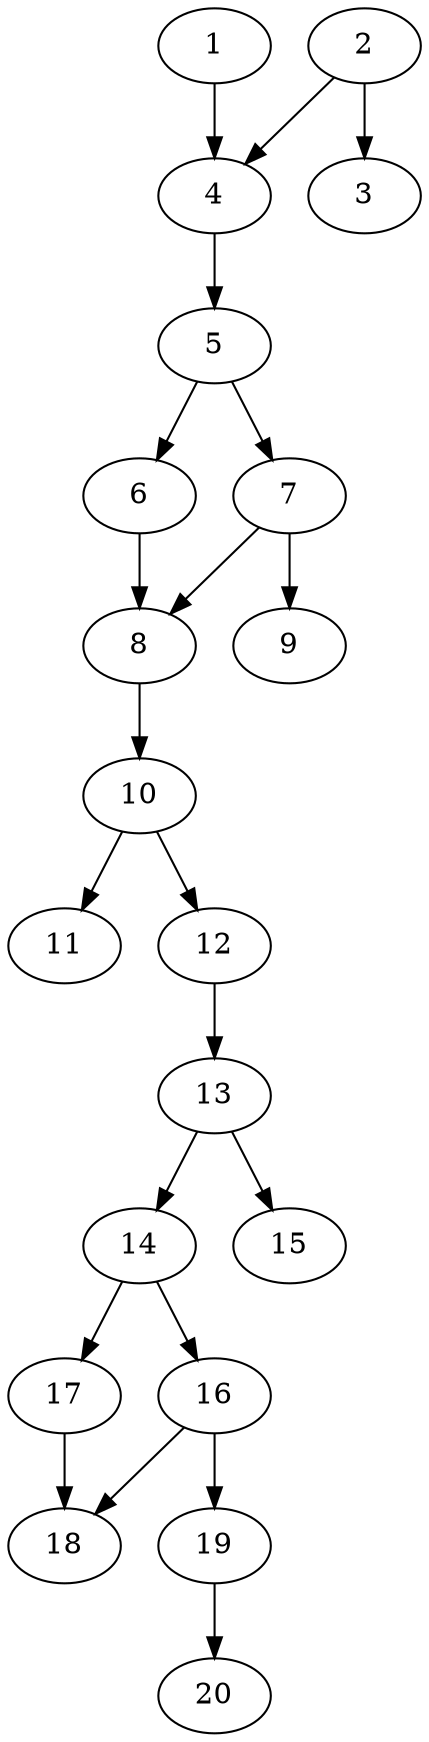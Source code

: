 // DAG automatically generated by daggen at Thu Oct  3 13:58:43 2019
// ./daggen --dot -n 20 --ccr 0.4 --fat 0.3 --regular 0.7 --density 0.6 --mindata 5242880 --maxdata 52428800 
digraph G {
  1 [size="78356480", alpha="0.14", expect_size="31342592"] 
  1 -> 4 [size ="31342592"]
  2 [size="124190720", alpha="0.19", expect_size="49676288"] 
  2 -> 3 [size ="49676288"]
  2 -> 4 [size ="49676288"]
  3 [size="51947520", alpha="0.08", expect_size="20779008"] 
  4 [size="89935360", alpha="0.17", expect_size="35974144"] 
  4 -> 5 [size ="35974144"]
  5 [size="41121280", alpha="0.00", expect_size="16448512"] 
  5 -> 6 [size ="16448512"]
  5 -> 7 [size ="16448512"]
  6 [size="29107200", alpha="0.02", expect_size="11642880"] 
  6 -> 8 [size ="11642880"]
  7 [size="51156480", alpha="0.18", expect_size="20462592"] 
  7 -> 8 [size ="20462592"]
  7 -> 9 [size ="20462592"]
  8 [size="89543680", alpha="0.13", expect_size="35817472"] 
  8 -> 10 [size ="35817472"]
  9 [size="103406080", alpha="0.15", expect_size="41362432"] 
  10 [size="47247360", alpha="0.06", expect_size="18898944"] 
  10 -> 11 [size ="18898944"]
  10 -> 12 [size ="18898944"]
  11 [size="79472640", alpha="0.12", expect_size="31789056"] 
  12 [size="42726400", alpha="0.18", expect_size="17090560"] 
  12 -> 13 [size ="17090560"]
  13 [size="36328960", alpha="0.01", expect_size="14531584"] 
  13 -> 14 [size ="14531584"]
  13 -> 15 [size ="14531584"]
  14 [size="83182080", alpha="0.18", expect_size="33272832"] 
  14 -> 16 [size ="33272832"]
  14 -> 17 [size ="33272832"]
  15 [size="67540480", alpha="0.11", expect_size="27016192"] 
  16 [size="68928000", alpha="0.06", expect_size="27571200"] 
  16 -> 18 [size ="27571200"]
  16 -> 19 [size ="27571200"]
  17 [size="82334720", alpha="0.19", expect_size="32933888"] 
  17 -> 18 [size ="32933888"]
  18 [size="70771200", alpha="0.04", expect_size="28308480"] 
  19 [size="31902720", alpha="0.09", expect_size="12761088"] 
  19 -> 20 [size ="12761088"]
  20 [size="120834560", alpha="0.12", expect_size="48333824"] 
}

